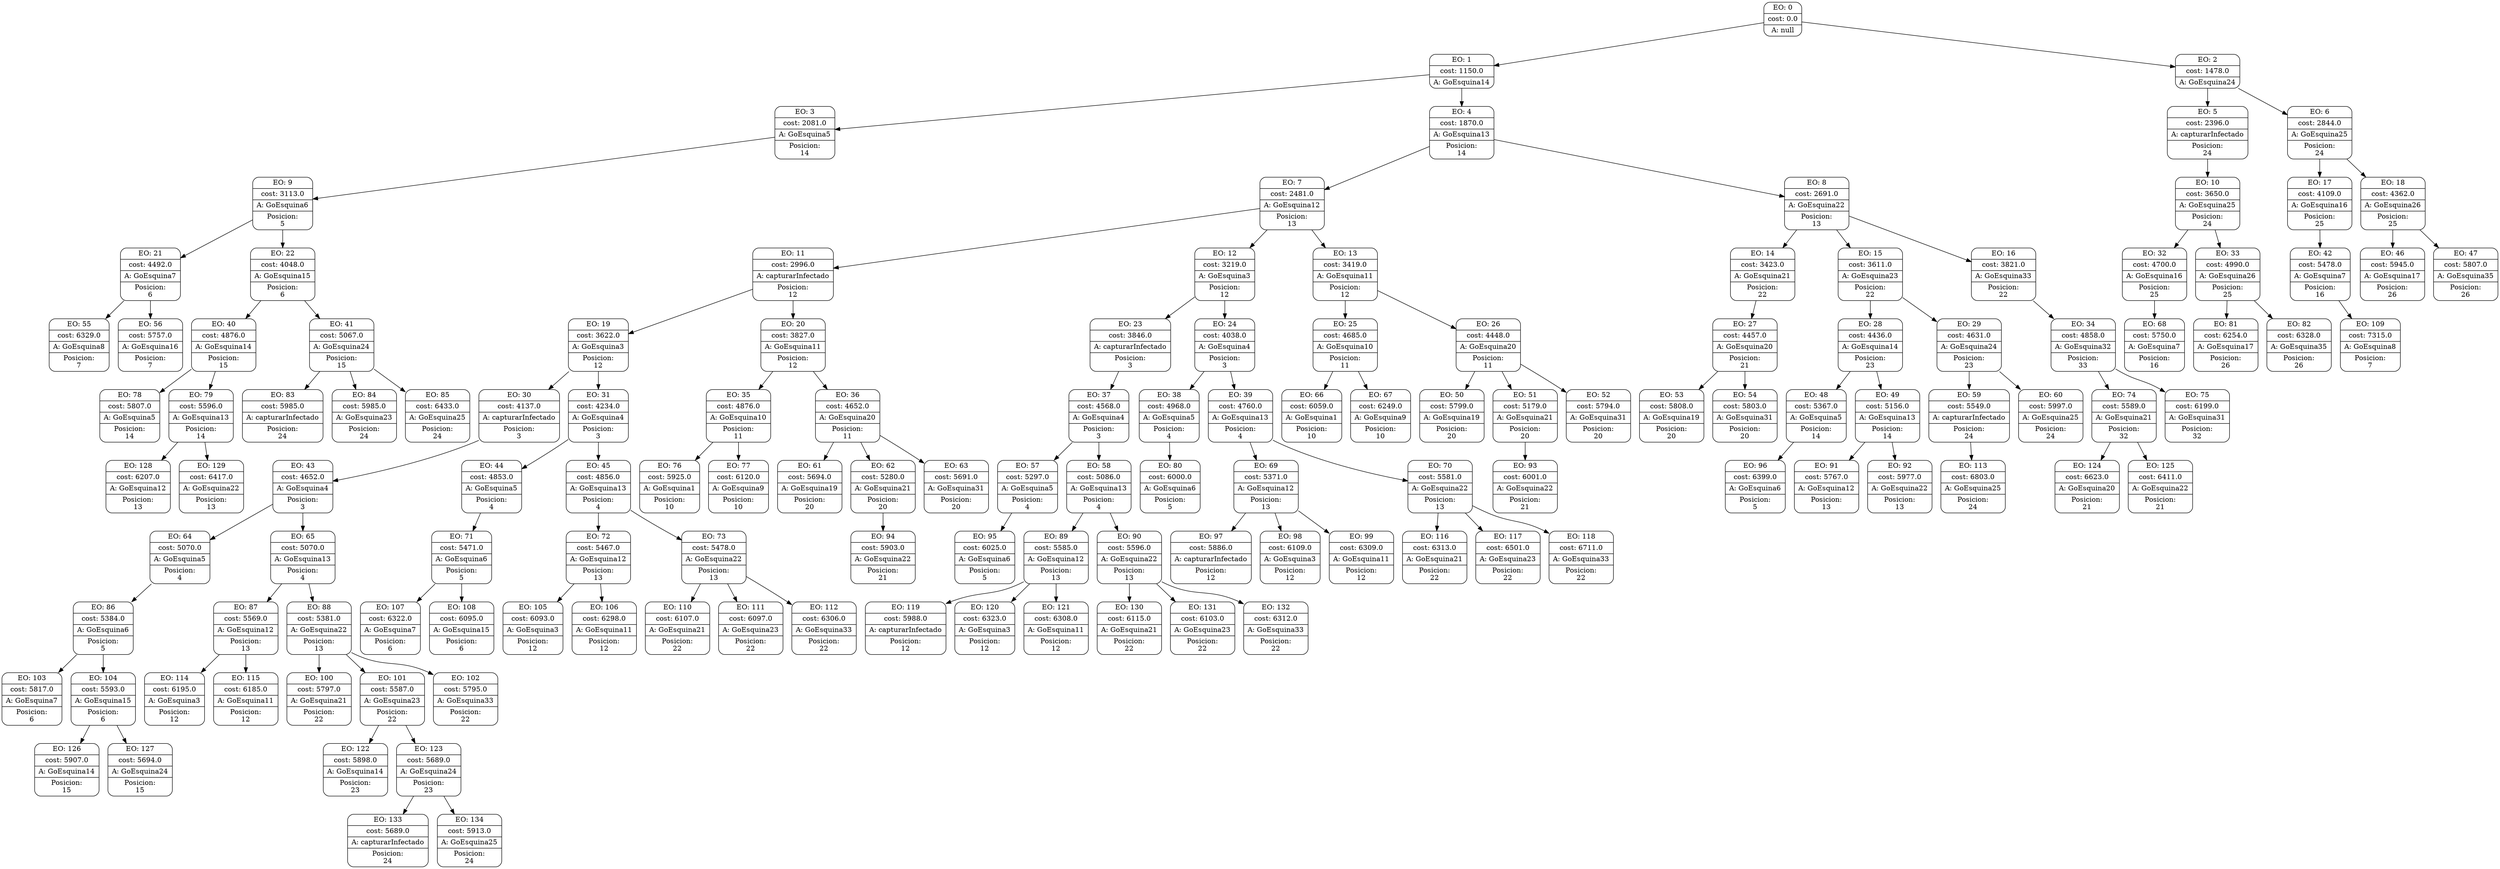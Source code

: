 digraph g {
node [shape = Mrecord];
nodo0[label="{EO: 0|cost: 0.0|A: null}"]
nodo1[label="{EO: 1|cost: 1150.0|A: GoEsquina14}"]
nodo3[label="{EO: 3|cost: 2081.0|A: GoEsquina5|Posicion:\n14}"]
nodo9[label="{EO: 9|cost: 3113.0|A: GoEsquina6|Posicion:\n5}"]
nodo21[label="{EO: 21|cost: 4492.0|A: GoEsquina7|Posicion:\n6}"]
nodo55[label="{EO: 55|cost: 6329.0|A: GoEsquina8|Posicion:\n7}"]

nodo21 -> nodo55;
nodo56[label="{EO: 56|cost: 5757.0|A: GoEsquina16|Posicion:\n7}"]

nodo21 -> nodo56;

nodo9 -> nodo21;
nodo22[label="{EO: 22|cost: 4048.0|A: GoEsquina15|Posicion:\n6}"]
nodo40[label="{EO: 40|cost: 4876.0|A: GoEsquina14|Posicion:\n15}"]
nodo78[label="{EO: 78|cost: 5807.0|A: GoEsquina5|Posicion:\n14}"]

nodo40 -> nodo78;
nodo79[label="{EO: 79|cost: 5596.0|A: GoEsquina13|Posicion:\n14}"]
nodo128[label="{EO: 128|cost: 6207.0|A: GoEsquina12|Posicion:\n13}"]

nodo79 -> nodo128;
nodo129[label="{EO: 129|cost: 6417.0|A: GoEsquina22|Posicion:\n13}"]

nodo79 -> nodo129;

nodo40 -> nodo79;

nodo22 -> nodo40;
nodo41[label="{EO: 41|cost: 5067.0|A: GoEsquina24|Posicion:\n15}"]
nodo83[label="{EO: 83|cost: 5985.0|A: capturarInfectado|Posicion:\n24}"]

nodo41 -> nodo83;
nodo84[label="{EO: 84|cost: 5985.0|A: GoEsquina23|Posicion:\n24}"]

nodo41 -> nodo84;
nodo85[label="{EO: 85|cost: 6433.0|A: GoEsquina25|Posicion:\n24}"]

nodo41 -> nodo85;

nodo22 -> nodo41;

nodo9 -> nodo22;

nodo3 -> nodo9;

nodo1 -> nodo3;
nodo4[label="{EO: 4|cost: 1870.0|A: GoEsquina13|Posicion:\n14}"]
nodo7[label="{EO: 7|cost: 2481.0|A: GoEsquina12|Posicion:\n13}"]
nodo11[label="{EO: 11|cost: 2996.0|A: capturarInfectado|Posicion:\n12}"]
nodo19[label="{EO: 19|cost: 3622.0|A: GoEsquina3|Posicion:\n12}"]
nodo30[label="{EO: 30|cost: 4137.0|A: capturarInfectado|Posicion:\n3}"]
nodo43[label="{EO: 43|cost: 4652.0|A: GoEsquina4|Posicion:\n3}"]
nodo64[label="{EO: 64|cost: 5070.0|A: GoEsquina5|Posicion:\n4}"]
nodo86[label="{EO: 86|cost: 5384.0|A: GoEsquina6|Posicion:\n5}"]
nodo103[label="{EO: 103|cost: 5817.0|A: GoEsquina7|Posicion:\n6}"]

nodo86 -> nodo103;
nodo104[label="{EO: 104|cost: 5593.0|A: GoEsquina15|Posicion:\n6}"]
nodo126[label="{EO: 126|cost: 5907.0|A: GoEsquina14|Posicion:\n15}"]

nodo104 -> nodo126;
nodo127[label="{EO: 127|cost: 5694.0|A: GoEsquina24|Posicion:\n15}"]

nodo104 -> nodo127;

nodo86 -> nodo104;

nodo64 -> nodo86;

nodo43 -> nodo64;
nodo65[label="{EO: 65|cost: 5070.0|A: GoEsquina13|Posicion:\n4}"]
nodo87[label="{EO: 87|cost: 5569.0|A: GoEsquina12|Posicion:\n13}"]
nodo114[label="{EO: 114|cost: 6195.0|A: GoEsquina3|Posicion:\n12}"]

nodo87 -> nodo114;
nodo115[label="{EO: 115|cost: 6185.0|A: GoEsquina11|Posicion:\n12}"]

nodo87 -> nodo115;

nodo65 -> nodo87;
nodo88[label="{EO: 88|cost: 5381.0|A: GoEsquina22|Posicion:\n13}"]
nodo100[label="{EO: 100|cost: 5797.0|A: GoEsquina21|Posicion:\n22}"]

nodo88 -> nodo100;
nodo101[label="{EO: 101|cost: 5587.0|A: GoEsquina23|Posicion:\n22}"]
nodo122[label="{EO: 122|cost: 5898.0|A: GoEsquina14|Posicion:\n23}"]

nodo101 -> nodo122;
nodo123[label="{EO: 123|cost: 5689.0|A: GoEsquina24|Posicion:\n23}"]
nodo133[label="{EO: 133|cost: 5689.0|A: capturarInfectado|Posicion:\n24}"]

nodo123 -> nodo133;
nodo134[label="{EO: 134|cost: 5913.0|A: GoEsquina25|Posicion:\n24}"]

nodo123 -> nodo134;

nodo101 -> nodo123;

nodo88 -> nodo101;
nodo102[label="{EO: 102|cost: 5795.0|A: GoEsquina33|Posicion:\n22}"]

nodo88 -> nodo102;

nodo65 -> nodo88;

nodo43 -> nodo65;

nodo30 -> nodo43;

nodo19 -> nodo30;
nodo31[label="{EO: 31|cost: 4234.0|A: GoEsquina4|Posicion:\n3}"]
nodo44[label="{EO: 44|cost: 4853.0|A: GoEsquina5|Posicion:\n4}"]
nodo71[label="{EO: 71|cost: 5471.0|A: GoEsquina6|Posicion:\n5}"]
nodo107[label="{EO: 107|cost: 6322.0|A: GoEsquina7|Posicion:\n6}"]

nodo71 -> nodo107;
nodo108[label="{EO: 108|cost: 6095.0|A: GoEsquina15|Posicion:\n6}"]

nodo71 -> nodo108;

nodo44 -> nodo71;

nodo31 -> nodo44;
nodo45[label="{EO: 45|cost: 4856.0|A: GoEsquina13|Posicion:\n4}"]
nodo72[label="{EO: 72|cost: 5467.0|A: GoEsquina12|Posicion:\n13}"]
nodo105[label="{EO: 105|cost: 6093.0|A: GoEsquina3|Posicion:\n12}"]

nodo72 -> nodo105;
nodo106[label="{EO: 106|cost: 6298.0|A: GoEsquina11|Posicion:\n12}"]

nodo72 -> nodo106;

nodo45 -> nodo72;
nodo73[label="{EO: 73|cost: 5478.0|A: GoEsquina22|Posicion:\n13}"]
nodo110[label="{EO: 110|cost: 6107.0|A: GoEsquina21|Posicion:\n22}"]

nodo73 -> nodo110;
nodo111[label="{EO: 111|cost: 6097.0|A: GoEsquina23|Posicion:\n22}"]

nodo73 -> nodo111;
nodo112[label="{EO: 112|cost: 6306.0|A: GoEsquina33|Posicion:\n22}"]

nodo73 -> nodo112;

nodo45 -> nodo73;

nodo31 -> nodo45;

nodo19 -> nodo31;

nodo11 -> nodo19;
nodo20[label="{EO: 20|cost: 3827.0|A: GoEsquina11|Posicion:\n12}"]
nodo35[label="{EO: 35|cost: 4876.0|A: GoEsquina10|Posicion:\n11}"]
nodo76[label="{EO: 76|cost: 5925.0|A: GoEsquina1|Posicion:\n10}"]

nodo35 -> nodo76;
nodo77[label="{EO: 77|cost: 6120.0|A: GoEsquina9|Posicion:\n10}"]

nodo35 -> nodo77;

nodo20 -> nodo35;
nodo36[label="{EO: 36|cost: 4652.0|A: GoEsquina20|Posicion:\n11}"]
nodo61[label="{EO: 61|cost: 5694.0|A: GoEsquina19|Posicion:\n20}"]

nodo36 -> nodo61;
nodo62[label="{EO: 62|cost: 5280.0|A: GoEsquina21|Posicion:\n20}"]
nodo94[label="{EO: 94|cost: 5903.0|A: GoEsquina22|Posicion:\n21}"]

nodo62 -> nodo94;

nodo36 -> nodo62;
nodo63[label="{EO: 63|cost: 5691.0|A: GoEsquina31|Posicion:\n20}"]

nodo36 -> nodo63;

nodo20 -> nodo36;

nodo11 -> nodo20;

nodo7 -> nodo11;
nodo12[label="{EO: 12|cost: 3219.0|A: GoEsquina3|Posicion:\n12}"]
nodo23[label="{EO: 23|cost: 3846.0|A: capturarInfectado|Posicion:\n3}"]
nodo37[label="{EO: 37|cost: 4568.0|A: GoEsquina4|Posicion:\n3}"]
nodo57[label="{EO: 57|cost: 5297.0|A: GoEsquina5|Posicion:\n4}"]
nodo95[label="{EO: 95|cost: 6025.0|A: GoEsquina6|Posicion:\n5}"]

nodo57 -> nodo95;

nodo37 -> nodo57;
nodo58[label="{EO: 58|cost: 5086.0|A: GoEsquina13|Posicion:\n4}"]
nodo89[label="{EO: 89|cost: 5585.0|A: GoEsquina12|Posicion:\n13}"]
nodo119[label="{EO: 119|cost: 5988.0|A: capturarInfectado|Posicion:\n12}"]

nodo89 -> nodo119;
nodo120[label="{EO: 120|cost: 6323.0|A: GoEsquina3|Posicion:\n12}"]

nodo89 -> nodo120;
nodo121[label="{EO: 121|cost: 6308.0|A: GoEsquina11|Posicion:\n12}"]

nodo89 -> nodo121;

nodo58 -> nodo89;
nodo90[label="{EO: 90|cost: 5596.0|A: GoEsquina22|Posicion:\n13}"]
nodo130[label="{EO: 130|cost: 6115.0|A: GoEsquina21|Posicion:\n22}"]

nodo90 -> nodo130;
nodo131[label="{EO: 131|cost: 6103.0|A: GoEsquina23|Posicion:\n22}"]

nodo90 -> nodo131;
nodo132[label="{EO: 132|cost: 6312.0|A: GoEsquina33|Posicion:\n22}"]

nodo90 -> nodo132;

nodo58 -> nodo90;

nodo37 -> nodo58;

nodo23 -> nodo37;

nodo12 -> nodo23;
nodo24[label="{EO: 24|cost: 4038.0|A: GoEsquina4|Posicion:\n3}"]
nodo38[label="{EO: 38|cost: 4968.0|A: GoEsquina5|Posicion:\n4}"]
nodo80[label="{EO: 80|cost: 6000.0|A: GoEsquina6|Posicion:\n5}"]

nodo38 -> nodo80;

nodo24 -> nodo38;
nodo39[label="{EO: 39|cost: 4760.0|A: GoEsquina13|Posicion:\n4}"]
nodo69[label="{EO: 69|cost: 5371.0|A: GoEsquina12|Posicion:\n13}"]
nodo97[label="{EO: 97|cost: 5886.0|A: capturarInfectado|Posicion:\n12}"]

nodo69 -> nodo97;
nodo98[label="{EO: 98|cost: 6109.0|A: GoEsquina3|Posicion:\n12}"]

nodo69 -> nodo98;
nodo99[label="{EO: 99|cost: 6309.0|A: GoEsquina11|Posicion:\n12}"]

nodo69 -> nodo99;

nodo39 -> nodo69;
nodo70[label="{EO: 70|cost: 5581.0|A: GoEsquina22|Posicion:\n13}"]
nodo116[label="{EO: 116|cost: 6313.0|A: GoEsquina21|Posicion:\n22}"]

nodo70 -> nodo116;
nodo117[label="{EO: 117|cost: 6501.0|A: GoEsquina23|Posicion:\n22}"]

nodo70 -> nodo117;
nodo118[label="{EO: 118|cost: 6711.0|A: GoEsquina33|Posicion:\n22}"]

nodo70 -> nodo118;

nodo39 -> nodo70;

nodo24 -> nodo39;

nodo12 -> nodo24;

nodo7 -> nodo12;
nodo13[label="{EO: 13|cost: 3419.0|A: GoEsquina11|Posicion:\n12}"]
nodo25[label="{EO: 25|cost: 4685.0|A: GoEsquina10|Posicion:\n11}"]
nodo66[label="{EO: 66|cost: 6059.0|A: GoEsquina1|Posicion:\n10}"]

nodo25 -> nodo66;
nodo67[label="{EO: 67|cost: 6249.0|A: GoEsquina9|Posicion:\n10}"]

nodo25 -> nodo67;

nodo13 -> nodo25;
nodo26[label="{EO: 26|cost: 4448.0|A: GoEsquina20|Posicion:\n11}"]
nodo50[label="{EO: 50|cost: 5799.0|A: GoEsquina19|Posicion:\n20}"]

nodo26 -> nodo50;
nodo51[label="{EO: 51|cost: 5179.0|A: GoEsquina21|Posicion:\n20}"]
nodo93[label="{EO: 93|cost: 6001.0|A: GoEsquina22|Posicion:\n21}"]

nodo51 -> nodo93;

nodo26 -> nodo51;
nodo52[label="{EO: 52|cost: 5794.0|A: GoEsquina31|Posicion:\n20}"]

nodo26 -> nodo52;

nodo13 -> nodo26;

nodo7 -> nodo13;

nodo4 -> nodo7;
nodo8[label="{EO: 8|cost: 2691.0|A: GoEsquina22|Posicion:\n13}"]
nodo14[label="{EO: 14|cost: 3423.0|A: GoEsquina21|Posicion:\n22}"]
nodo27[label="{EO: 27|cost: 4457.0|A: GoEsquina20|Posicion:\n21}"]
nodo53[label="{EO: 53|cost: 5808.0|A: GoEsquina19|Posicion:\n20}"]

nodo27 -> nodo53;
nodo54[label="{EO: 54|cost: 5803.0|A: GoEsquina31|Posicion:\n20}"]

nodo27 -> nodo54;

nodo14 -> nodo27;

nodo8 -> nodo14;
nodo15[label="{EO: 15|cost: 3611.0|A: GoEsquina23|Posicion:\n22}"]
nodo28[label="{EO: 28|cost: 4436.0|A: GoEsquina14|Posicion:\n23}"]
nodo48[label="{EO: 48|cost: 5367.0|A: GoEsquina5|Posicion:\n14}"]
nodo96[label="{EO: 96|cost: 6399.0|A: GoEsquina6|Posicion:\n5}"]

nodo48 -> nodo96;

nodo28 -> nodo48;
nodo49[label="{EO: 49|cost: 5156.0|A: GoEsquina13|Posicion:\n14}"]
nodo91[label="{EO: 91|cost: 5767.0|A: GoEsquina12|Posicion:\n13}"]

nodo49 -> nodo91;
nodo92[label="{EO: 92|cost: 5977.0|A: GoEsquina22|Posicion:\n13}"]

nodo49 -> nodo92;

nodo28 -> nodo49;

nodo15 -> nodo28;
nodo29[label="{EO: 29|cost: 4631.0|A: GoEsquina24|Posicion:\n23}"]
nodo59[label="{EO: 59|cost: 5549.0|A: capturarInfectado|Posicion:\n24}"]
nodo113[label="{EO: 113|cost: 6803.0|A: GoEsquina25|Posicion:\n24}"]

nodo59 -> nodo113;

nodo29 -> nodo59;
nodo60[label="{EO: 60|cost: 5997.0|A: GoEsquina25|Posicion:\n24}"]

nodo29 -> nodo60;

nodo15 -> nodo29;

nodo8 -> nodo15;
nodo16[label="{EO: 16|cost: 3821.0|A: GoEsquina33|Posicion:\n22}"]
nodo34[label="{EO: 34|cost: 4858.0|A: GoEsquina32|Posicion:\n33}"]
nodo74[label="{EO: 74|cost: 5589.0|A: GoEsquina21|Posicion:\n32}"]
nodo124[label="{EO: 124|cost: 6623.0|A: GoEsquina20|Posicion:\n21}"]

nodo74 -> nodo124;
nodo125[label="{EO: 125|cost: 6411.0|A: GoEsquina22|Posicion:\n21}"]

nodo74 -> nodo125;

nodo34 -> nodo74;
nodo75[label="{EO: 75|cost: 6199.0|A: GoEsquina31|Posicion:\n32}"]

nodo34 -> nodo75;

nodo16 -> nodo34;

nodo8 -> nodo16;

nodo4 -> nodo8;

nodo1 -> nodo4;

nodo0 -> nodo1;
nodo2[label="{EO: 2|cost: 1478.0|A: GoEsquina24}"]
nodo5[label="{EO: 5|cost: 2396.0|A: capturarInfectado|Posicion:\n24}"]
nodo10[label="{EO: 10|cost: 3650.0|A: GoEsquina25|Posicion:\n24}"]
nodo32[label="{EO: 32|cost: 4700.0|A: GoEsquina16|Posicion:\n25}"]
nodo68[label="{EO: 68|cost: 5750.0|A: GoEsquina7|Posicion:\n16}"]

nodo32 -> nodo68;

nodo10 -> nodo32;
nodo33[label="{EO: 33|cost: 4990.0|A: GoEsquina26|Posicion:\n25}"]
nodo81[label="{EO: 81|cost: 6254.0|A: GoEsquina17|Posicion:\n26}"]

nodo33 -> nodo81;
nodo82[label="{EO: 82|cost: 6328.0|A: GoEsquina35|Posicion:\n26}"]

nodo33 -> nodo82;

nodo10 -> nodo33;

nodo5 -> nodo10;

nodo2 -> nodo5;
nodo6[label="{EO: 6|cost: 2844.0|A: GoEsquina25|Posicion:\n24}"]
nodo17[label="{EO: 17|cost: 4109.0|A: GoEsquina16|Posicion:\n25}"]
nodo42[label="{EO: 42|cost: 5478.0|A: GoEsquina7|Posicion:\n16}"]
nodo109[label="{EO: 109|cost: 7315.0|A: GoEsquina8|Posicion:\n7}"]

nodo42 -> nodo109;

nodo17 -> nodo42;

nodo6 -> nodo17;
nodo18[label="{EO: 18|cost: 4362.0|A: GoEsquina26|Posicion:\n25}"]
nodo46[label="{EO: 46|cost: 5945.0|A: GoEsquina17|Posicion:\n26}"]

nodo18 -> nodo46;
nodo47[label="{EO: 47|cost: 5807.0|A: GoEsquina35|Posicion:\n26}"]

nodo18 -> nodo47;

nodo6 -> nodo18;

nodo2 -> nodo6;

nodo0 -> nodo2;


}
